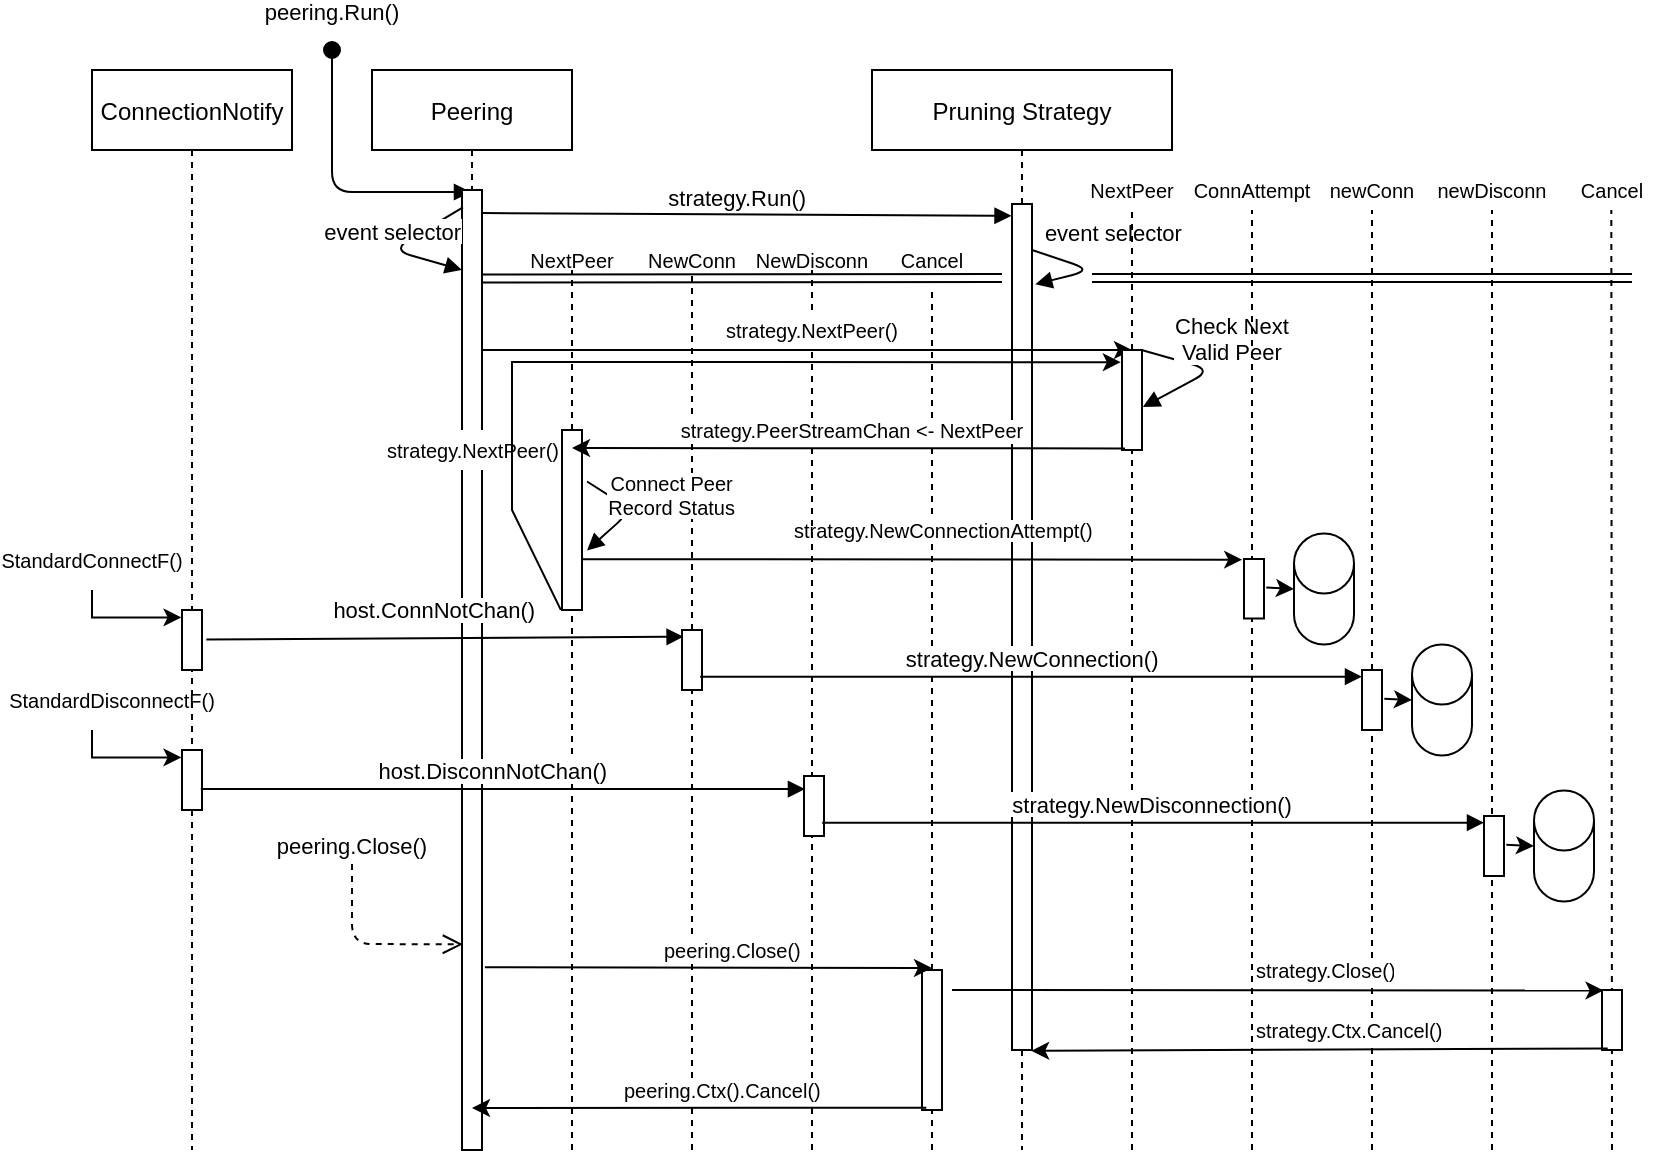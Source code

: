 <mxfile version="15.5.6" type="device"><diagram id="kgpKYQtTHZ0yAKxKKP6v" name="Page-1"><mxGraphModel dx="948" dy="547" grid="1" gridSize="10" guides="1" tooltips="1" connect="1" arrows="1" fold="1" page="1" pageScale="1" pageWidth="850" pageHeight="1100" math="0" shadow="0"><root><mxCell id="0"/><mxCell id="1" parent="0"/><mxCell id="3nuBFxr9cyL0pnOWT2aG-1" value="ConnectionNotify" style="shape=umlLifeline;perimeter=lifelinePerimeter;container=1;collapsible=0;recursiveResize=0;rounded=0;shadow=0;strokeWidth=1;" parent="1" vertex="1"><mxGeometry x="50" y="80" width="100" height="540" as="geometry"/></mxCell><mxCell id="3nuBFxr9cyL0pnOWT2aG-2" value="" style="points=[];perimeter=orthogonalPerimeter;rounded=0;shadow=0;strokeWidth=1;" parent="3nuBFxr9cyL0pnOWT2aG-1" vertex="1"><mxGeometry x="45" y="270" width="10" height="30" as="geometry"/></mxCell><mxCell id="3nuBFxr9cyL0pnOWT2aG-3" value="peering.Run()" style="verticalAlign=bottom;startArrow=oval;endArrow=block;startSize=8;shadow=0;strokeWidth=1;" parent="3nuBFxr9cyL0pnOWT2aG-1" target="3nuBFxr9cyL0pnOWT2aG-5" edge="1"><mxGeometry x="-1" y="-10" relative="1" as="geometry"><mxPoint x="120" y="-10" as="sourcePoint"/><Array as="points"><mxPoint x="120" y="61"/><mxPoint x="170" y="61"/></Array><mxPoint x="10" y="-10" as="offset"/></mxGeometry></mxCell><mxCell id="AWD9NBzZsnSj6UoG9tYp-40" style="edgeStyle=orthogonalEdgeStyle;rounded=0;orthogonalLoop=1;jettySize=auto;html=1;entryX=-0.024;entryY=0.123;entryDx=0;entryDy=0;entryPerimeter=0;fontSize=10;" parent="3nuBFxr9cyL0pnOWT2aG-1" source="AWD9NBzZsnSj6UoG9tYp-39" target="3nuBFxr9cyL0pnOWT2aG-2" edge="1"><mxGeometry relative="1" as="geometry"><Array as="points"><mxPoint y="274"/></Array></mxGeometry></mxCell><mxCell id="AWD9NBzZsnSj6UoG9tYp-39" value="StandardConnectF()" style="text;html=1;strokeColor=none;fillColor=none;align=center;verticalAlign=middle;whiteSpace=wrap;rounded=0;fontSize=10;" parent="3nuBFxr9cyL0pnOWT2aG-1" vertex="1"><mxGeometry x="-45" y="230" width="90" height="30" as="geometry"/></mxCell><mxCell id="AWD9NBzZsnSj6UoG9tYp-91" value="" style="points=[];perimeter=orthogonalPerimeter;rounded=0;shadow=0;strokeWidth=1;" parent="3nuBFxr9cyL0pnOWT2aG-1" vertex="1"><mxGeometry x="45" y="340" width="10" height="30" as="geometry"/></mxCell><mxCell id="AWD9NBzZsnSj6UoG9tYp-92" style="edgeStyle=orthogonalEdgeStyle;rounded=0;orthogonalLoop=1;jettySize=auto;html=1;entryX=-0.024;entryY=0.123;entryDx=0;entryDy=0;entryPerimeter=0;fontSize=10;" parent="3nuBFxr9cyL0pnOWT2aG-1" target="AWD9NBzZsnSj6UoG9tYp-91" edge="1"><mxGeometry relative="1" as="geometry"><mxPoint y="330.0" as="sourcePoint"/><Array as="points"><mxPoint y="344"/></Array></mxGeometry></mxCell><mxCell id="AWD9NBzZsnSj6UoG9tYp-93" value="StandardDisconnectF()" style="text;html=1;strokeColor=none;fillColor=none;align=center;verticalAlign=middle;whiteSpace=wrap;rounded=0;fontSize=10;" parent="3nuBFxr9cyL0pnOWT2aG-1" vertex="1"><mxGeometry x="-45" y="300" width="110" height="30" as="geometry"/></mxCell><mxCell id="3nuBFxr9cyL0pnOWT2aG-5" value="Peering" style="shape=umlLifeline;perimeter=lifelinePerimeter;container=1;collapsible=0;recursiveResize=0;rounded=0;shadow=0;strokeWidth=1;" parent="1" vertex="1"><mxGeometry x="190" y="80" width="100" height="540" as="geometry"/></mxCell><mxCell id="3nuBFxr9cyL0pnOWT2aG-6" value="" style="points=[];perimeter=orthogonalPerimeter;rounded=0;shadow=0;strokeWidth=1;" parent="3nuBFxr9cyL0pnOWT2aG-5" vertex="1"><mxGeometry x="45" y="60" width="10" height="480" as="geometry"/></mxCell><mxCell id="AWD9NBzZsnSj6UoG9tYp-62" value="event selector" style="verticalAlign=bottom;endArrow=block;shadow=0;strokeWidth=1;exitX=0.045;exitY=0.018;exitDx=0;exitDy=0;exitPerimeter=0;" parent="3nuBFxr9cyL0pnOWT2aG-5" source="3nuBFxr9cyL0pnOWT2aG-6" edge="1"><mxGeometry x="0.055" relative="1" as="geometry"><mxPoint x="-20" y="100" as="sourcePoint"/><mxPoint x="45" y="100" as="targetPoint"/><Array as="points"><mxPoint x="10" y="90"/></Array><mxPoint as="offset"/></mxGeometry></mxCell><mxCell id="AWD9NBzZsnSj6UoG9tYp-72" value="strategy.NextPeer()" style="text;html=1;strokeColor=none;fillColor=#FFFFFF;align=center;verticalAlign=middle;whiteSpace=wrap;rounded=0;fontSize=10;" parent="3nuBFxr9cyL0pnOWT2aG-5" vertex="1"><mxGeometry x="32.5" y="180" width="35" height="20" as="geometry"/></mxCell><mxCell id="3nuBFxr9cyL0pnOWT2aG-7" value="peering.Close()" style="verticalAlign=bottom;endArrow=open;dashed=1;endSize=8;shadow=0;strokeWidth=1;entryX=0.045;entryY=0.911;entryDx=0;entryDy=0;entryPerimeter=0;" parent="1" edge="1"><mxGeometry x="-1" relative="1" as="geometry"><mxPoint x="235.45" y="517.16" as="targetPoint"/><mxPoint x="180" y="477" as="sourcePoint"/><Array as="points"><mxPoint x="180" y="517"/></Array><mxPoint as="offset"/></mxGeometry></mxCell><mxCell id="3nuBFxr9cyL0pnOWT2aG-8" value="host.ConnNotChan()" style="verticalAlign=bottom;endArrow=block;shadow=0;strokeWidth=1;exitX=1.217;exitY=0.491;exitDx=0;exitDy=0;exitPerimeter=0;entryX=0.079;entryY=0.111;entryDx=0;entryDy=0;entryPerimeter=0;" parent="1" source="3nuBFxr9cyL0pnOWT2aG-2" target="AWD9NBzZsnSj6UoG9tYp-56" edge="1"><mxGeometry x="-0.044" y="5" relative="1" as="geometry"><mxPoint x="275" y="220" as="sourcePoint"/><mxPoint x="340" y="365" as="targetPoint"/><mxPoint as="offset"/></mxGeometry></mxCell><mxCell id="AWD9NBzZsnSj6UoG9tYp-1" value="Pruning Strategy" style="shape=umlLifeline;perimeter=lifelinePerimeter;container=1;collapsible=0;recursiveResize=0;rounded=0;shadow=0;strokeWidth=1;" parent="1" vertex="1"><mxGeometry x="440" y="80" width="150" height="540" as="geometry"/></mxCell><mxCell id="AWD9NBzZsnSj6UoG9tYp-2" value="" style="points=[];perimeter=orthogonalPerimeter;rounded=0;shadow=0;strokeWidth=1;" parent="AWD9NBzZsnSj6UoG9tYp-1" vertex="1"><mxGeometry x="70" y="67" width="10" height="423" as="geometry"/></mxCell><mxCell id="3nuBFxr9cyL0pnOWT2aG-9" value="event selector" style="verticalAlign=bottom;endArrow=block;shadow=0;strokeWidth=1;entryX=1.166;entryY=0.095;entryDx=0;entryDy=0;entryPerimeter=0;" parent="AWD9NBzZsnSj6UoG9tYp-1" target="AWD9NBzZsnSj6UoG9tYp-2" edge="1"><mxGeometry x="0.039" y="-14" relative="1" as="geometry"><mxPoint x="80" y="90" as="sourcePoint"/><mxPoint x="130" y="120" as="targetPoint"/><Array as="points"><mxPoint x="110" y="100"/></Array><mxPoint x="14" y="4" as="offset"/></mxGeometry></mxCell><mxCell id="AWD9NBzZsnSj6UoG9tYp-18" value="&lt;font style=&quot;font-size: 10px&quot;&gt;NextPeer&lt;/font&gt;" style="text;html=1;strokeColor=none;fillColor=none;align=center;verticalAlign=middle;whiteSpace=wrap;rounded=0;" parent="AWD9NBzZsnSj6UoG9tYp-1" vertex="1"><mxGeometry x="100" y="50" width="60" height="20" as="geometry"/></mxCell><mxCell id="AWD9NBzZsnSj6UoG9tYp-7" value="" style="endArrow=none;dashed=1;html=1;rounded=0;startArrow=none;" parent="AWD9NBzZsnSj6UoG9tYp-1" source="AWD9NBzZsnSj6UoG9tYp-75" edge="1"><mxGeometry width="50" height="50" relative="1" as="geometry"><mxPoint x="130.34" y="643" as="sourcePoint"/><mxPoint x="130.0" y="70" as="targetPoint"/></mxGeometry></mxCell><mxCell id="AWD9NBzZsnSj6UoG9tYp-33" value="" style="endArrow=none;dashed=1;html=1;rounded=0;startArrow=none;" parent="AWD9NBzZsnSj6UoG9tYp-1" source="AWD9NBzZsnSj6UoG9tYp-102" target="AWD9NBzZsnSj6UoG9tYp-54" edge="1"><mxGeometry width="50" height="50" relative="1" as="geometry"><mxPoint x="30.34" y="640" as="sourcePoint"/><mxPoint x="30.0" y="100" as="targetPoint"/></mxGeometry></mxCell><mxCell id="AWD9NBzZsnSj6UoG9tYp-54" value="Cancel" style="text;html=1;strokeColor=none;fillColor=none;align=center;verticalAlign=middle;whiteSpace=wrap;rounded=0;fontSize=10;" parent="AWD9NBzZsnSj6UoG9tYp-1" vertex="1"><mxGeometry y="80.0" width="60" height="30" as="geometry"/></mxCell><mxCell id="AWD9NBzZsnSj6UoG9tYp-74" value="" style="endArrow=classic;html=1;rounded=0;fontSize=10;" parent="AWD9NBzZsnSj6UoG9tYp-1" edge="1" source="3nuBFxr9cyL0pnOWT2aG-6"><mxGeometry width="50" height="50" relative="1" as="geometry"><mxPoint x="-190" y="140" as="sourcePoint"/><mxPoint x="130" y="140" as="targetPoint"/></mxGeometry></mxCell><mxCell id="AWD9NBzZsnSj6UoG9tYp-75" value="" style="points=[];perimeter=orthogonalPerimeter;rounded=0;shadow=0;strokeWidth=1;" parent="AWD9NBzZsnSj6UoG9tYp-1" vertex="1"><mxGeometry x="125" y="140" width="10" height="50" as="geometry"/></mxCell><mxCell id="AWD9NBzZsnSj6UoG9tYp-77" value="" style="endArrow=none;dashed=1;html=1;rounded=0;" parent="AWD9NBzZsnSj6UoG9tYp-1" target="AWD9NBzZsnSj6UoG9tYp-75" edge="1"><mxGeometry width="50" height="50" relative="1" as="geometry"><mxPoint x="130" y="540" as="sourcePoint"/><mxPoint x="570" y="150" as="targetPoint"/><Array as="points"/></mxGeometry></mxCell><mxCell id="AWD9NBzZsnSj6UoG9tYp-94" value="Check Next&#xA; Valid Peer" style="verticalAlign=bottom;endArrow=block;shadow=0;strokeWidth=1;entryX=1.045;entryY=0.57;entryDx=0;entryDy=0;entryPerimeter=0;exitX=0.976;exitY=0;exitDx=0;exitDy=0;exitPerimeter=0;" parent="AWD9NBzZsnSj6UoG9tYp-1" source="AWD9NBzZsnSj6UoG9tYp-75" target="AWD9NBzZsnSj6UoG9tYp-75" edge="1"><mxGeometry x="-0.016" y="10" relative="1" as="geometry"><mxPoint x="140" y="140" as="sourcePoint"/><mxPoint x="141.66" y="166.685" as="targetPoint"/><Array as="points"><mxPoint x="170" y="150"/></Array><mxPoint x="6" y="-9" as="offset"/></mxGeometry></mxCell><mxCell id="AWD9NBzZsnSj6UoG9tYp-102" value="" style="points=[];perimeter=orthogonalPerimeter;rounded=0;shadow=0;strokeWidth=1;" parent="AWD9NBzZsnSj6UoG9tYp-1" vertex="1"><mxGeometry x="25" y="450" width="10" height="70" as="geometry"/></mxCell><mxCell id="AWD9NBzZsnSj6UoG9tYp-103" value="" style="endArrow=none;dashed=1;html=1;rounded=0;" parent="AWD9NBzZsnSj6UoG9tYp-1" target="AWD9NBzZsnSj6UoG9tYp-102" edge="1"><mxGeometry width="50" height="50" relative="1" as="geometry"><mxPoint x="30" y="540" as="sourcePoint"/><mxPoint x="470.009" y="190.0" as="targetPoint"/></mxGeometry></mxCell><mxCell id="AWD9NBzZsnSj6UoG9tYp-108" value="" style="shape=link;html=1;rounded=0;fontSize=10;" parent="AWD9NBzZsnSj6UoG9tYp-1" edge="1"><mxGeometry width="100" relative="1" as="geometry"><mxPoint x="110" y="104" as="sourcePoint"/><mxPoint x="380" y="104" as="targetPoint"/></mxGeometry></mxCell><mxCell id="AWD9NBzZsnSj6UoG9tYp-116" value="strategy.NewConnectionAttempt()" style="text;strokeColor=none;fillColor=none;align=left;verticalAlign=middle;spacingLeft=4;spacingRight=4;overflow=hidden;points=[[0,0.5],[1,0.5]];portConstraint=eastwest;rotatable=0;labelBackgroundColor=#FFFFFF;fontSize=10;" parent="AWD9NBzZsnSj6UoG9tYp-1" vertex="1"><mxGeometry x="-45" y="220" width="170" height="20" as="geometry"/></mxCell><mxCell id="AWD9NBzZsnSj6UoG9tYp-3" value="strategy.Run()" style="verticalAlign=bottom;endArrow=block;shadow=0;strokeWidth=1;entryX=-0.024;entryY=0.014;entryDx=0;entryDy=0;entryPerimeter=0;exitX=1.01;exitY=0.024;exitDx=0;exitDy=0;exitPerimeter=0;" parent="1" source="3nuBFxr9cyL0pnOWT2aG-6" target="AWD9NBzZsnSj6UoG9tYp-2" edge="1"><mxGeometry x="-0.037" y="-1" relative="1" as="geometry"><mxPoint x="250" y="151" as="sourcePoint"/><mxPoint x="541.0" y="159.5" as="targetPoint"/><Array as="points"/><mxPoint as="offset"/></mxGeometry></mxCell><mxCell id="AWD9NBzZsnSj6UoG9tYp-8" value="" style="endArrow=none;dashed=1;html=1;rounded=0;" parent="1" edge="1"><mxGeometry width="50" height="50" relative="1" as="geometry"><mxPoint x="630" y="620" as="sourcePoint"/><mxPoint x="630" y="150" as="targetPoint"/></mxGeometry></mxCell><mxCell id="AWD9NBzZsnSj6UoG9tYp-9" value="" style="endArrow=none;dashed=1;html=1;rounded=0;startArrow=none;" parent="1" source="AWD9NBzZsnSj6UoG9tYp-58" target="AWD9NBzZsnSj6UoG9tYp-22" edge="1"><mxGeometry width="50" height="50" relative="1" as="geometry"><mxPoint x="690" y="720" as="sourcePoint"/><mxPoint x="690" y="140" as="targetPoint"/></mxGeometry></mxCell><mxCell id="AWD9NBzZsnSj6UoG9tYp-10" value="" style="endArrow=none;dashed=1;html=1;rounded=0;startArrow=none;" parent="1" source="AWD9NBzZsnSj6UoG9tYp-64" edge="1"><mxGeometry width="50" height="50" relative="1" as="geometry"><mxPoint x="290" y="720" as="sourcePoint"/><mxPoint x="290" y="180" as="targetPoint"/></mxGeometry></mxCell><mxCell id="AWD9NBzZsnSj6UoG9tYp-11" value="" style="endArrow=none;dashed=1;html=1;rounded=0;startArrow=none;" parent="1" source="AWD9NBzZsnSj6UoG9tYp-56" edge="1"><mxGeometry width="50" height="50" relative="1" as="geometry"><mxPoint x="350" y="720" as="sourcePoint"/><mxPoint x="350" y="180" as="targetPoint"/></mxGeometry></mxCell><mxCell id="AWD9NBzZsnSj6UoG9tYp-12" value="" style="endArrow=none;dashed=1;html=1;rounded=0;startArrow=none;" parent="1" source="AWD9NBzZsnSj6UoG9tYp-80" edge="1"><mxGeometry width="50" height="50" relative="1" as="geometry"><mxPoint x="410" y="720" as="sourcePoint"/><mxPoint x="410" y="180" as="targetPoint"/></mxGeometry></mxCell><mxCell id="AWD9NBzZsnSj6UoG9tYp-19" value="&lt;div style=&quot;font-size: 10px&quot;&gt;&lt;font style=&quot;font-size: 10px&quot;&gt;ConnAttempt&lt;/font&gt;&lt;/div&gt;" style="text;html=1;strokeColor=none;fillColor=none;align=center;verticalAlign=middle;whiteSpace=wrap;rounded=0;" parent="1" vertex="1"><mxGeometry x="600" y="130" width="60" height="20" as="geometry"/></mxCell><mxCell id="AWD9NBzZsnSj6UoG9tYp-22" value="&lt;font style=&quot;font-size: 10px&quot;&gt;newConn&lt;/font&gt;" style="text;html=1;strokeColor=none;fillColor=none;align=center;verticalAlign=middle;whiteSpace=wrap;rounded=0;" parent="1" vertex="1"><mxGeometry x="660" y="130" width="60" height="20" as="geometry"/></mxCell><mxCell id="AWD9NBzZsnSj6UoG9tYp-23" value="&lt;div style=&quot;font-size: 10px&quot;&gt;newDisconn&lt;/div&gt;" style="text;html=1;strokeColor=none;fillColor=none;align=center;verticalAlign=middle;whiteSpace=wrap;rounded=0;" parent="1" vertex="1"><mxGeometry x="720" y="130" width="60" height="20" as="geometry"/></mxCell><mxCell id="AWD9NBzZsnSj6UoG9tYp-29" value="" style="endArrow=none;dashed=1;html=1;rounded=0;" parent="1" target="AWD9NBzZsnSj6UoG9tYp-23" edge="1"><mxGeometry width="50" height="50" relative="1" as="geometry"><mxPoint x="750" y="620" as="sourcePoint"/><mxPoint x="750" y="140" as="targetPoint"/></mxGeometry></mxCell><mxCell id="AWD9NBzZsnSj6UoG9tYp-30" value="" style="endArrow=none;dashed=1;html=1;rounded=0;" parent="1" edge="1"><mxGeometry width="50" height="50" relative="1" as="geometry"><mxPoint x="810" y="620" as="sourcePoint"/><mxPoint x="809.66" y="150" as="targetPoint"/></mxGeometry></mxCell><mxCell id="AWD9NBzZsnSj6UoG9tYp-31" value="&lt;font style=&quot;font-size: 10px&quot;&gt;Cancel &lt;br&gt;&lt;/font&gt;" style="text;html=1;strokeColor=none;fillColor=none;align=center;verticalAlign=middle;whiteSpace=wrap;rounded=0;" parent="1" vertex="1"><mxGeometry x="780" y="130" width="60" height="20" as="geometry"/></mxCell><mxCell id="AWD9NBzZsnSj6UoG9tYp-51" value="NextPeer" style="text;html=1;strokeColor=none;fillColor=none;align=center;verticalAlign=middle;whiteSpace=wrap;rounded=0;fontSize=10;" parent="1" vertex="1"><mxGeometry x="260" y="160" width="60" height="30" as="geometry"/></mxCell><mxCell id="AWD9NBzZsnSj6UoG9tYp-52" value="&lt;div&gt;NewConn&lt;/div&gt;" style="text;html=1;strokeColor=none;fillColor=none;align=center;verticalAlign=middle;whiteSpace=wrap;rounded=0;fontSize=10;" parent="1" vertex="1"><mxGeometry x="320" y="160" width="60" height="30" as="geometry"/></mxCell><mxCell id="AWD9NBzZsnSj6UoG9tYp-53" value="&lt;div&gt;NewDisconn&lt;/div&gt;" style="text;html=1;strokeColor=none;fillColor=none;align=center;verticalAlign=middle;whiteSpace=wrap;rounded=0;fontSize=10;" parent="1" vertex="1"><mxGeometry x="380" y="160" width="60" height="30" as="geometry"/></mxCell><mxCell id="AWD9NBzZsnSj6UoG9tYp-56" value="" style="points=[];perimeter=orthogonalPerimeter;rounded=0;shadow=0;strokeWidth=1;" parent="1" vertex="1"><mxGeometry x="345" y="360" width="10" height="30" as="geometry"/></mxCell><mxCell id="AWD9NBzZsnSj6UoG9tYp-57" value="" style="endArrow=none;dashed=1;html=1;rounded=0;" parent="1" target="AWD9NBzZsnSj6UoG9tYp-56" edge="1"><mxGeometry width="50" height="50" relative="1" as="geometry"><mxPoint x="350" y="620" as="sourcePoint"/><mxPoint x="350" y="180.0" as="targetPoint"/></mxGeometry></mxCell><mxCell id="AWD9NBzZsnSj6UoG9tYp-58" value="" style="points=[];perimeter=orthogonalPerimeter;rounded=0;shadow=0;strokeWidth=1;" parent="1" vertex="1"><mxGeometry x="685" y="380" width="10" height="30" as="geometry"/></mxCell><mxCell id="AWD9NBzZsnSj6UoG9tYp-59" value="" style="endArrow=none;dashed=1;html=1;rounded=0;" parent="1" target="AWD9NBzZsnSj6UoG9tYp-58" edge="1"><mxGeometry width="50" height="50" relative="1" as="geometry"><mxPoint x="690" y="620" as="sourcePoint"/><mxPoint x="690" y="150" as="targetPoint"/></mxGeometry></mxCell><mxCell id="AWD9NBzZsnSj6UoG9tYp-60" value="strategy.NewConnection()" style="verticalAlign=bottom;endArrow=block;shadow=0;strokeWidth=1;exitX=0.907;exitY=0.778;exitDx=0;exitDy=0;exitPerimeter=0;" parent="1" source="AWD9NBzZsnSj6UoG9tYp-56" target="AWD9NBzZsnSj6UoG9tYp-58" edge="1"><mxGeometry x="0.003" relative="1" as="geometry"><mxPoint x="420.0" y="383.98" as="sourcePoint"/><mxPoint x="678.62" y="386.03" as="targetPoint"/><mxPoint as="offset"/></mxGeometry></mxCell><mxCell id="AWD9NBzZsnSj6UoG9tYp-64" value="" style="points=[];perimeter=orthogonalPerimeter;rounded=0;shadow=0;strokeWidth=1;" parent="1" vertex="1"><mxGeometry x="285" y="260" width="10" height="90" as="geometry"/></mxCell><mxCell id="AWD9NBzZsnSj6UoG9tYp-65" value="" style="endArrow=none;dashed=1;html=1;rounded=0;" parent="1" target="AWD9NBzZsnSj6UoG9tYp-64" edge="1"><mxGeometry width="50" height="50" relative="1" as="geometry"><mxPoint x="290" y="620" as="sourcePoint"/><mxPoint x="290" y="180.0" as="targetPoint"/></mxGeometry></mxCell><mxCell id="AWD9NBzZsnSj6UoG9tYp-69" value="" style="endArrow=classic;html=1;rounded=0;fontSize=10;exitX=-0.059;exitY=0.999;exitDx=0;exitDy=0;exitPerimeter=0;entryX=-0.059;entryY=0.122;entryDx=0;entryDy=0;entryPerimeter=0;" parent="1" source="AWD9NBzZsnSj6UoG9tYp-64" target="AWD9NBzZsnSj6UoG9tYp-75" edge="1"><mxGeometry width="50" height="50" relative="1" as="geometry"><mxPoint x="440" y="320" as="sourcePoint"/><mxPoint x="340" y="220" as="targetPoint"/><Array as="points"><mxPoint x="260" y="300"/><mxPoint x="260" y="226"/></Array></mxGeometry></mxCell><mxCell id="AWD9NBzZsnSj6UoG9tYp-78" value="" style="endArrow=classic;html=1;rounded=0;fontSize=10;exitX=1.148;exitY=0.919;exitDx=0;exitDy=0;exitPerimeter=0;" parent="1" edge="1"><mxGeometry width="50" height="50" relative="1" as="geometry"><mxPoint x="246.48" y="528.64" as="sourcePoint"/><mxPoint x="470" y="529" as="targetPoint"/></mxGeometry></mxCell><mxCell id="AWD9NBzZsnSj6UoG9tYp-80" value="strategy.NextPeer()" style="text;html=1;strokeColor=none;fillColor=none;align=center;verticalAlign=middle;whiteSpace=wrap;rounded=0;labelBackgroundColor=#FFFFFF;fontSize=10;" parent="1" vertex="1"><mxGeometry x="380" y="200" width="60" height="20" as="geometry"/></mxCell><mxCell id="AWD9NBzZsnSj6UoG9tYp-81" value="" style="endArrow=none;dashed=1;html=1;rounded=0;" parent="1" target="AWD9NBzZsnSj6UoG9tYp-80" edge="1"><mxGeometry width="50" height="50" relative="1" as="geometry"><mxPoint x="410" y="620" as="sourcePoint"/><mxPoint x="410" y="180.0" as="targetPoint"/></mxGeometry></mxCell><mxCell id="AWD9NBzZsnSj6UoG9tYp-82" value="" style="shape=cylinder3;whiteSpace=wrap;html=1;boundedLbl=1;backgroundOutline=1;size=15;labelBackgroundColor=#FFFFFF;fontSize=10;fillColor=default;" parent="1" vertex="1"><mxGeometry x="710" y="367.25" width="30" height="55.5" as="geometry"/></mxCell><mxCell id="AWD9NBzZsnSj6UoG9tYp-84" value="" style="endArrow=classic;html=1;rounded=0;fontSize=10;entryX=0;entryY=0.5;entryDx=0;entryDy=0;entryPerimeter=0;exitX=1.114;exitY=0.479;exitDx=0;exitDy=0;exitPerimeter=0;" parent="1" source="AWD9NBzZsnSj6UoG9tYp-58" target="AWD9NBzZsnSj6UoG9tYp-82" edge="1"><mxGeometry width="50" height="50" relative="1" as="geometry"><mxPoint x="400" y="360" as="sourcePoint"/><mxPoint x="450" y="310" as="targetPoint"/></mxGeometry></mxCell><mxCell id="AWD9NBzZsnSj6UoG9tYp-85" value="" style="points=[];perimeter=orthogonalPerimeter;rounded=0;shadow=0;strokeWidth=1;" parent="1" vertex="1"><mxGeometry x="406" y="433" width="10" height="30" as="geometry"/></mxCell><mxCell id="AWD9NBzZsnSj6UoG9tYp-86" value="" style="points=[];perimeter=orthogonalPerimeter;rounded=0;shadow=0;strokeWidth=1;" parent="1" vertex="1"><mxGeometry x="746" y="453" width="10" height="30" as="geometry"/></mxCell><mxCell id="AWD9NBzZsnSj6UoG9tYp-87" value="strategy.NewDisconnection()" style="verticalAlign=bottom;endArrow=block;shadow=0;strokeWidth=1;exitX=0.907;exitY=0.778;exitDx=0;exitDy=0;exitPerimeter=0;" parent="1" source="AWD9NBzZsnSj6UoG9tYp-85" target="AWD9NBzZsnSj6UoG9tYp-86" edge="1"><mxGeometry x="-0.003" relative="1" as="geometry"><mxPoint x="481.0" y="456.98" as="sourcePoint"/><mxPoint x="739.62" y="459.03" as="targetPoint"/><mxPoint as="offset"/></mxGeometry></mxCell><mxCell id="AWD9NBzZsnSj6UoG9tYp-88" value="" style="shape=cylinder3;whiteSpace=wrap;html=1;boundedLbl=1;backgroundOutline=1;size=15;labelBackgroundColor=#FFFFFF;fontSize=10;fillColor=default;" parent="1" vertex="1"><mxGeometry x="771" y="440.25" width="30" height="55.5" as="geometry"/></mxCell><mxCell id="AWD9NBzZsnSj6UoG9tYp-89" value="" style="endArrow=classic;html=1;rounded=0;fontSize=10;entryX=0;entryY=0.5;entryDx=0;entryDy=0;entryPerimeter=0;exitX=1.114;exitY=0.479;exitDx=0;exitDy=0;exitPerimeter=0;" parent="1" source="AWD9NBzZsnSj6UoG9tYp-86" target="AWD9NBzZsnSj6UoG9tYp-88" edge="1"><mxGeometry width="50" height="50" relative="1" as="geometry"><mxPoint x="461" y="433" as="sourcePoint"/><mxPoint x="511" y="383" as="targetPoint"/></mxGeometry></mxCell><mxCell id="AWD9NBzZsnSj6UoG9tYp-90" value="host.DisconnNotChan()" style="verticalAlign=bottom;endArrow=block;shadow=0;strokeWidth=1;entryX=0.048;entryY=0.218;entryDx=0;entryDy=0;entryPerimeter=0;exitX=0.941;exitY=0.652;exitDx=0;exitDy=0;exitPerimeter=0;" parent="1" source="AWD9NBzZsnSj6UoG9tYp-91" target="AWD9NBzZsnSj6UoG9tYp-85" edge="1"><mxGeometry x="-0.034" relative="1" as="geometry"><mxPoint x="100" y="440" as="sourcePoint"/><mxPoint x="398.62" y="440.25" as="targetPoint"/><mxPoint as="offset"/></mxGeometry></mxCell><mxCell id="AWD9NBzZsnSj6UoG9tYp-95" value="" style="endArrow=classic;html=1;rounded=0;fontSize=10;exitX=0.148;exitY=0.984;exitDx=0;exitDy=0;exitPerimeter=0;entryX=0.5;entryY=0.1;entryDx=0;entryDy=0;entryPerimeter=0;" parent="1" source="AWD9NBzZsnSj6UoG9tYp-75" target="AWD9NBzZsnSj6UoG9tYp-64" edge="1"><mxGeometry width="50" height="50" relative="1" as="geometry"><mxPoint x="308" y="230.0" as="sourcePoint"/><mxPoint x="300" y="269" as="targetPoint"/></mxGeometry></mxCell><mxCell id="AWD9NBzZsnSj6UoG9tYp-96" value="strategy.PeerStreamChan &amp;lt;- NextPeer" style="text;html=1;strokeColor=none;fillColor=none;align=center;verticalAlign=middle;whiteSpace=wrap;rounded=0;labelBackgroundColor=#FFFFFF;fontSize=10;" parent="1" vertex="1"><mxGeometry x="330" y="250" width="200" height="20" as="geometry"/></mxCell><mxCell id="AWD9NBzZsnSj6UoG9tYp-99" value="" style="points=[];perimeter=orthogonalPerimeter;rounded=0;shadow=0;strokeWidth=1;" parent="1" vertex="1"><mxGeometry x="626" y="324.5" width="10" height="29.75" as="geometry"/></mxCell><mxCell id="AWD9NBzZsnSj6UoG9tYp-100" value="" style="shape=cylinder3;whiteSpace=wrap;html=1;boundedLbl=1;backgroundOutline=1;size=15;labelBackgroundColor=#FFFFFF;fontSize=10;fillColor=default;" parent="1" vertex="1"><mxGeometry x="651" y="311.75" width="30" height="55.5" as="geometry"/></mxCell><mxCell id="AWD9NBzZsnSj6UoG9tYp-101" value="" style="endArrow=classic;html=1;rounded=0;fontSize=10;entryX=0;entryY=0.5;entryDx=0;entryDy=0;entryPerimeter=0;exitX=1.114;exitY=0.479;exitDx=0;exitDy=0;exitPerimeter=0;" parent="1" source="AWD9NBzZsnSj6UoG9tYp-99" target="AWD9NBzZsnSj6UoG9tYp-100" edge="1"><mxGeometry width="50" height="50" relative="1" as="geometry"><mxPoint x="341" y="304.5" as="sourcePoint"/><mxPoint x="391" y="254.5" as="targetPoint"/></mxGeometry></mxCell><mxCell id="AWD9NBzZsnSj6UoG9tYp-97" value="" style="endArrow=classic;html=1;rounded=0;fontSize=10;exitX=1.045;exitY=0.718;exitDx=0;exitDy=0;exitPerimeter=0;entryX=-0.09;entryY=0.011;entryDx=0;entryDy=0;entryPerimeter=0;" parent="1" source="AWD9NBzZsnSj6UoG9tYp-64" target="AWD9NBzZsnSj6UoG9tYp-99" edge="1"><mxGeometry width="50" height="50" relative="1" as="geometry"><mxPoint x="318" y="310.0" as="sourcePoint"/><mxPoint x="630" y="310" as="targetPoint"/></mxGeometry></mxCell><mxCell id="AWD9NBzZsnSj6UoG9tYp-109" value="" style="shape=link;html=1;rounded=0;fontSize=10;" parent="1" edge="1"><mxGeometry width="100" relative="1" as="geometry"><mxPoint x="245" y="184.31" as="sourcePoint"/><mxPoint x="505" y="184" as="targetPoint"/></mxGeometry></mxCell><mxCell id="AWD9NBzZsnSj6UoG9tYp-111" value="peering.Close()" style="text;strokeColor=none;fillColor=none;align=left;verticalAlign=middle;spacingLeft=4;spacingRight=4;overflow=hidden;points=[[0,0.5],[1,0.5]];portConstraint=eastwest;rotatable=0;labelBackgroundColor=#FFFFFF;fontSize=10;" parent="1" vertex="1"><mxGeometry x="330" y="510" width="80" height="20" as="geometry"/></mxCell><mxCell id="AWD9NBzZsnSj6UoG9tYp-112" value="" style="endArrow=classic;html=1;rounded=0;fontSize=10;exitX=1.148;exitY=0.919;exitDx=0;exitDy=0;exitPerimeter=0;entryX=0.079;entryY=0.008;entryDx=0;entryDy=0;entryPerimeter=0;" parent="1" target="AWD9NBzZsnSj6UoG9tYp-113" edge="1"><mxGeometry width="50" height="50" relative="1" as="geometry"><mxPoint x="480" y="540.0" as="sourcePoint"/><mxPoint x="810" y="540" as="targetPoint"/></mxGeometry></mxCell><mxCell id="AWD9NBzZsnSj6UoG9tYp-113" value="" style="points=[];perimeter=orthogonalPerimeter;rounded=0;shadow=0;strokeWidth=1;" parent="1" vertex="1"><mxGeometry x="805" y="540" width="10" height="30" as="geometry"/></mxCell><mxCell id="AWD9NBzZsnSj6UoG9tYp-114" value="Connect Peer&#xA;Record Status&#xA;" style="verticalAlign=bottom;endArrow=block;shadow=0;strokeWidth=1;entryX=1.252;entryY=0.669;entryDx=0;entryDy=0;entryPerimeter=0;exitX=1.252;exitY=0.286;exitDx=0;exitDy=0;exitPerimeter=0;fontSize=10;" parent="1" source="AWD9NBzZsnSj6UoG9tYp-64" target="AWD9NBzZsnSj6UoG9tYp-64" edge="1"><mxGeometry x="-0.064" y="28" relative="1" as="geometry"><mxPoint x="300" y="280.0" as="sourcePoint"/><mxPoint x="300.69" y="308.5" as="targetPoint"/><Array as="points"><mxPoint x="320" y="300"/></Array><mxPoint x="1" y="-1" as="offset"/></mxGeometry></mxCell><mxCell id="AWD9NBzZsnSj6UoG9tYp-118" value="strategy.Close()" style="text;strokeColor=none;fillColor=none;align=left;verticalAlign=middle;spacingLeft=4;spacingRight=4;overflow=hidden;points=[[0,0.5],[1,0.5]];portConstraint=eastwest;rotatable=0;labelBackgroundColor=#FFFFFF;fontSize=10;" parent="1" vertex="1"><mxGeometry x="626" y="520" width="80" height="20" as="geometry"/></mxCell><mxCell id="AWD9NBzZsnSj6UoG9tYp-119" value="" style="endArrow=classic;html=1;rounded=0;fontSize=10;entryX=0.959;entryY=1.001;entryDx=0;entryDy=0;entryPerimeter=0;exitX=0.286;exitY=0.974;exitDx=0;exitDy=0;exitPerimeter=0;" parent="1" source="AWD9NBzZsnSj6UoG9tYp-113" target="AWD9NBzZsnSj6UoG9tYp-2" edge="1"><mxGeometry width="50" height="50" relative="1" as="geometry"><mxPoint x="800.34" y="570.0" as="sourcePoint"/><mxPoint x="530.0" y="570.02" as="targetPoint"/></mxGeometry></mxCell><mxCell id="AWD9NBzZsnSj6UoG9tYp-120" value="strategy.Ctx.Cancel()" style="text;strokeColor=none;fillColor=none;align=left;verticalAlign=middle;spacingLeft=4;spacingRight=4;overflow=hidden;points=[[0,0.5],[1,0.5]];portConstraint=eastwest;rotatable=0;labelBackgroundColor=#FFFFFF;fontSize=10;" parent="1" vertex="1"><mxGeometry x="626" y="550" width="114" height="20" as="geometry"/></mxCell><mxCell id="AWD9NBzZsnSj6UoG9tYp-121" value="" style="endArrow=classic;html=1;rounded=0;fontSize=10;exitX=0.217;exitY=0.984;exitDx=0;exitDy=0;exitPerimeter=0;" parent="1" source="AWD9NBzZsnSj6UoG9tYp-102" edge="1"><mxGeometry width="50" height="50" relative="1" as="geometry"><mxPoint x="460" y="599" as="sourcePoint"/><mxPoint x="240" y="599" as="targetPoint"/></mxGeometry></mxCell><mxCell id="AWD9NBzZsnSj6UoG9tYp-122" value="peering.Ctx().Cancel()" style="text;strokeColor=none;fillColor=none;align=left;verticalAlign=middle;spacingLeft=4;spacingRight=4;overflow=hidden;points=[[0,0.5],[1,0.5]];portConstraint=eastwest;rotatable=0;labelBackgroundColor=#FFFFFF;fontSize=10;" parent="1" vertex="1"><mxGeometry x="310" y="580" width="120" height="20" as="geometry"/></mxCell></root></mxGraphModel></diagram></mxfile>
